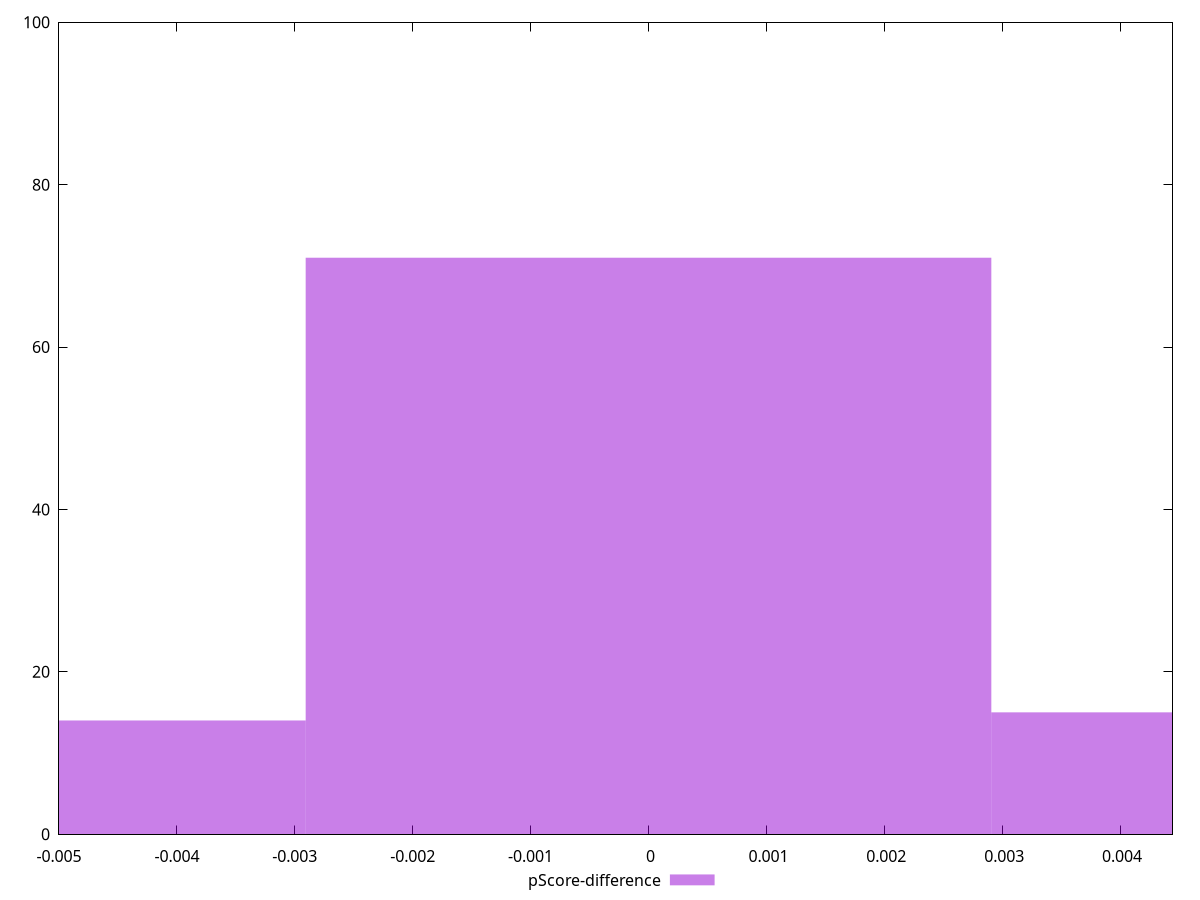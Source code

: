 reset

$pScoreDifference <<EOF
0 71
0.0058155110866195655 15
-0.0058155110866195655 14
EOF

set key outside below
set boxwidth 0.0058155110866195655
set xrange [-0.0050000000000000044:0.004444444444444473]
set yrange [0:100]
set trange [0:100]
set style fill transparent solid 0.5 noborder
set terminal svg size 640, 490 enhanced background rgb 'white'
set output "report_00026_2021-02-22T21:38:55.199Z/render-blocking-resources/samples/pages+cached+noadtech/pScore-difference/histogram.svg"

plot $pScoreDifference title "pScore-difference" with boxes

reset
